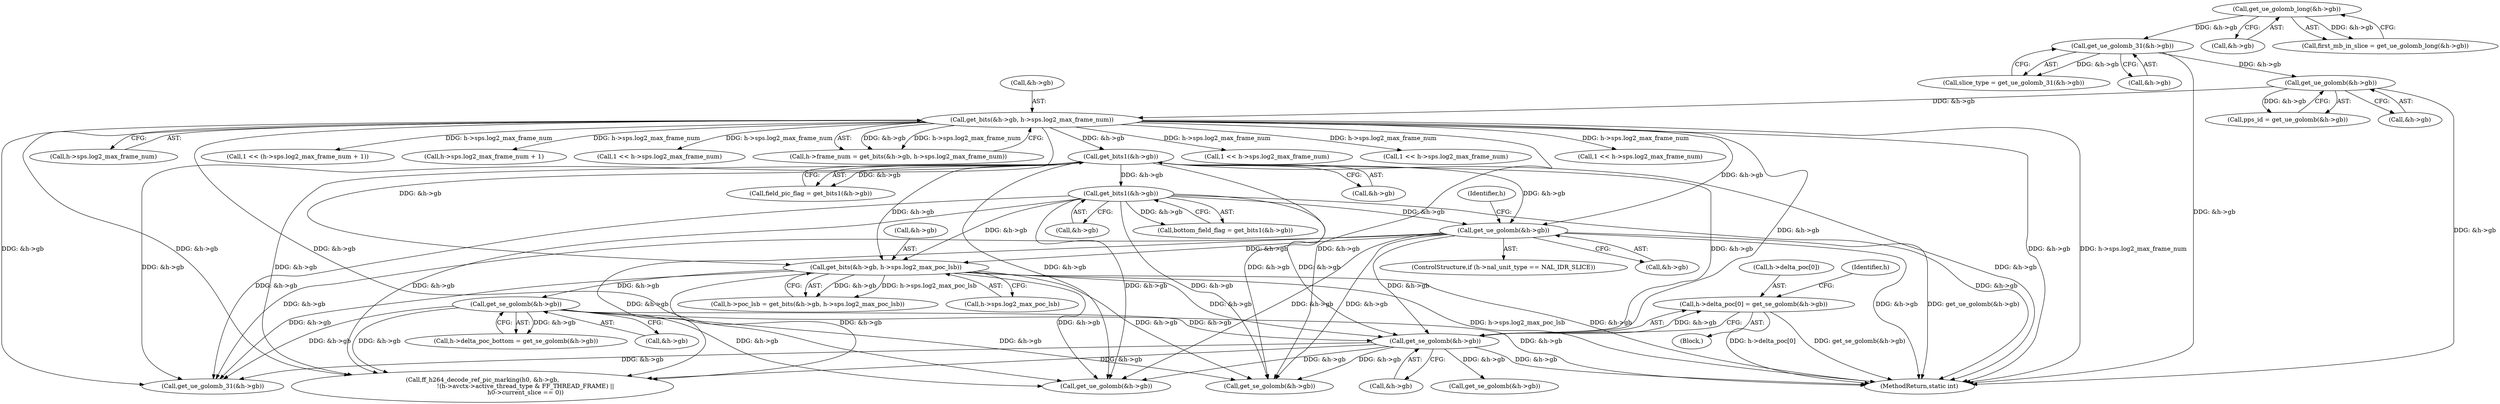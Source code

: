 digraph "0_FFmpeg_29ffeef5e73b8f41ff3a3f2242d356759c66f91f@array" {
"1002180" [label="(Call,h->delta_poc[0] = get_se_golomb(&h->gb))"];
"1002186" [label="(Call,get_se_golomb(&h->gb))"];
"1002113" [label="(Call,get_ue_golomb(&h->gb))"];
"1001073" [label="(Call,get_bits1(&h->gb))"];
"1000997" [label="(Call,get_bits(&h->gb, h->sps.log2_max_frame_num))"];
"1000300" [label="(Call,get_ue_golomb(&h->gb))"];
"1000230" [label="(Call,get_ue_golomb_31(&h->gb))"];
"1000168" [label="(Call,get_ue_golomb_long(&h->gb))"];
"1001083" [label="(Call,get_bits1(&h->gb))"];
"1002159" [label="(Call,get_se_golomb(&h->gb))"];
"1002131" [label="(Call,get_bits(&h->gb, h->sps.log2_max_poc_lsb))"];
"1001071" [label="(Call,field_pic_flag = get_bits1(&h->gb))"];
"1002211" [label="(Call,get_se_golomb(&h->gb))"];
"1002402" [label="(Call,ff_h264_decode_ref_pic_marking(h0, &h->gb,\n                                             !(h->avctx->active_thread_type & FF_THREAD_FRAME) ||\n                                             h0->current_slice == 0))"];
"1000301" [label="(Call,&h->gb)"];
"1002122" [label="(Identifier,h)"];
"1002127" [label="(Call,h->poc_lsb = get_bits(&h->gb, h->sps.log2_max_poc_lsb))"];
"1000228" [label="(Call,slice_type = get_ue_golomb_31(&h->gb))"];
"1001002" [label="(Call,h->sps.log2_max_frame_num)"];
"1000230" [label="(Call,get_ue_golomb_31(&h->gb))"];
"1002159" [label="(Call,get_se_golomb(&h->gb))"];
"1002187" [label="(Call,&h->gb)"];
"1002529" [label="(Call,get_se_golomb(&h->gb))"];
"1002131" [label="(Call,get_bits(&h->gb, h->sps.log2_max_poc_lsb))"];
"1000998" [label="(Call,&h->gb)"];
"1002107" [label="(ControlStructure,if (h->nal_unit_type == NAL_IDR_SLICE))"];
"1000231" [label="(Call,&h->gb)"];
"1002155" [label="(Call,h->delta_poc_bottom = get_se_golomb(&h->gb))"];
"1002098" [label="(Call,1 << (h->sps.log2_max_frame_num + 1))"];
"1002100" [label="(Call,h->sps.log2_max_frame_num + 1)"];
"1000298" [label="(Call,pps_id = get_ue_golomb(&h->gb))"];
"1000168" [label="(Call,get_ue_golomb_long(&h->gb))"];
"1001547" [label="(Call,1 << h->sps.log2_max_frame_num)"];
"1002186" [label="(Call,get_se_golomb(&h->gb))"];
"1000169" [label="(Call,&h->gb)"];
"1001074" [label="(Call,&h->gb)"];
"1000993" [label="(Call,h->frame_num = get_bits(&h->gb, h->sps.log2_max_frame_num))"];
"1001073" [label="(Call,get_bits1(&h->gb))"];
"1003426" [label="(MethodReturn,static int)"];
"1002136" [label="(Call,h->sps.log2_max_poc_lsb)"];
"1002132" [label="(Call,&h->gb)"];
"1002074" [label="(Call,1 << h->sps.log2_max_frame_num)"];
"1001208" [label="(Call,1 << h->sps.log2_max_frame_num)"];
"1002493" [label="(Call,get_ue_golomb_31(&h->gb))"];
"1001083" [label="(Call,get_bits1(&h->gb))"];
"1001084" [label="(Call,&h->gb)"];
"1002160" [label="(Call,&h->gb)"];
"1001470" [label="(Call,1 << h->sps.log2_max_frame_num)"];
"1000166" [label="(Call,first_mb_in_slice = get_ue_golomb_long(&h->gb))"];
"1002239" [label="(Call,get_ue_golomb(&h->gb))"];
"1002180" [label="(Call,h->delta_poc[0] = get_se_golomb(&h->gb))"];
"1002196" [label="(Identifier,h)"];
"1000300" [label="(Call,get_ue_golomb(&h->gb))"];
"1002179" [label="(Block,)"];
"1002181" [label="(Call,h->delta_poc[0])"];
"1001081" [label="(Call,bottom_field_flag = get_bits1(&h->gb))"];
"1000997" [label="(Call,get_bits(&h->gb, h->sps.log2_max_frame_num))"];
"1002113" [label="(Call,get_ue_golomb(&h->gb))"];
"1002114" [label="(Call,&h->gb)"];
"1002180" -> "1002179"  [label="AST: "];
"1002180" -> "1002186"  [label="CFG: "];
"1002181" -> "1002180"  [label="AST: "];
"1002186" -> "1002180"  [label="AST: "];
"1002196" -> "1002180"  [label="CFG: "];
"1002180" -> "1003426"  [label="DDG: get_se_golomb(&h->gb)"];
"1002180" -> "1003426"  [label="DDG: h->delta_poc[0]"];
"1002186" -> "1002180"  [label="DDG: &h->gb"];
"1002186" -> "1002187"  [label="CFG: "];
"1002187" -> "1002186"  [label="AST: "];
"1002186" -> "1003426"  [label="DDG: &h->gb"];
"1002113" -> "1002186"  [label="DDG: &h->gb"];
"1001073" -> "1002186"  [label="DDG: &h->gb"];
"1000997" -> "1002186"  [label="DDG: &h->gb"];
"1002159" -> "1002186"  [label="DDG: &h->gb"];
"1001083" -> "1002186"  [label="DDG: &h->gb"];
"1002131" -> "1002186"  [label="DDG: &h->gb"];
"1002186" -> "1002211"  [label="DDG: &h->gb"];
"1002186" -> "1002239"  [label="DDG: &h->gb"];
"1002186" -> "1002402"  [label="DDG: &h->gb"];
"1002186" -> "1002493"  [label="DDG: &h->gb"];
"1002186" -> "1002529"  [label="DDG: &h->gb"];
"1002113" -> "1002107"  [label="AST: "];
"1002113" -> "1002114"  [label="CFG: "];
"1002114" -> "1002113"  [label="AST: "];
"1002122" -> "1002113"  [label="CFG: "];
"1002113" -> "1003426"  [label="DDG: &h->gb"];
"1002113" -> "1003426"  [label="DDG: get_ue_golomb(&h->gb)"];
"1001073" -> "1002113"  [label="DDG: &h->gb"];
"1000997" -> "1002113"  [label="DDG: &h->gb"];
"1001083" -> "1002113"  [label="DDG: &h->gb"];
"1002113" -> "1002131"  [label="DDG: &h->gb"];
"1002113" -> "1002239"  [label="DDG: &h->gb"];
"1002113" -> "1002402"  [label="DDG: &h->gb"];
"1002113" -> "1002493"  [label="DDG: &h->gb"];
"1002113" -> "1002529"  [label="DDG: &h->gb"];
"1001073" -> "1001071"  [label="AST: "];
"1001073" -> "1001074"  [label="CFG: "];
"1001074" -> "1001073"  [label="AST: "];
"1001071" -> "1001073"  [label="CFG: "];
"1001073" -> "1003426"  [label="DDG: &h->gb"];
"1001073" -> "1001071"  [label="DDG: &h->gb"];
"1000997" -> "1001073"  [label="DDG: &h->gb"];
"1001073" -> "1001083"  [label="DDG: &h->gb"];
"1001073" -> "1002131"  [label="DDG: &h->gb"];
"1001073" -> "1002239"  [label="DDG: &h->gb"];
"1001073" -> "1002402"  [label="DDG: &h->gb"];
"1001073" -> "1002493"  [label="DDG: &h->gb"];
"1001073" -> "1002529"  [label="DDG: &h->gb"];
"1000997" -> "1000993"  [label="AST: "];
"1000997" -> "1001002"  [label="CFG: "];
"1000998" -> "1000997"  [label="AST: "];
"1001002" -> "1000997"  [label="AST: "];
"1000993" -> "1000997"  [label="CFG: "];
"1000997" -> "1003426"  [label="DDG: &h->gb"];
"1000997" -> "1003426"  [label="DDG: h->sps.log2_max_frame_num"];
"1000997" -> "1000993"  [label="DDG: &h->gb"];
"1000997" -> "1000993"  [label="DDG: h->sps.log2_max_frame_num"];
"1000300" -> "1000997"  [label="DDG: &h->gb"];
"1000997" -> "1001208"  [label="DDG: h->sps.log2_max_frame_num"];
"1000997" -> "1001470"  [label="DDG: h->sps.log2_max_frame_num"];
"1000997" -> "1001547"  [label="DDG: h->sps.log2_max_frame_num"];
"1000997" -> "1002074"  [label="DDG: h->sps.log2_max_frame_num"];
"1000997" -> "1002098"  [label="DDG: h->sps.log2_max_frame_num"];
"1000997" -> "1002100"  [label="DDG: h->sps.log2_max_frame_num"];
"1000997" -> "1002131"  [label="DDG: &h->gb"];
"1000997" -> "1002239"  [label="DDG: &h->gb"];
"1000997" -> "1002402"  [label="DDG: &h->gb"];
"1000997" -> "1002493"  [label="DDG: &h->gb"];
"1000997" -> "1002529"  [label="DDG: &h->gb"];
"1000300" -> "1000298"  [label="AST: "];
"1000300" -> "1000301"  [label="CFG: "];
"1000301" -> "1000300"  [label="AST: "];
"1000298" -> "1000300"  [label="CFG: "];
"1000300" -> "1003426"  [label="DDG: &h->gb"];
"1000300" -> "1000298"  [label="DDG: &h->gb"];
"1000230" -> "1000300"  [label="DDG: &h->gb"];
"1000230" -> "1000228"  [label="AST: "];
"1000230" -> "1000231"  [label="CFG: "];
"1000231" -> "1000230"  [label="AST: "];
"1000228" -> "1000230"  [label="CFG: "];
"1000230" -> "1003426"  [label="DDG: &h->gb"];
"1000230" -> "1000228"  [label="DDG: &h->gb"];
"1000168" -> "1000230"  [label="DDG: &h->gb"];
"1000168" -> "1000166"  [label="AST: "];
"1000168" -> "1000169"  [label="CFG: "];
"1000169" -> "1000168"  [label="AST: "];
"1000166" -> "1000168"  [label="CFG: "];
"1000168" -> "1000166"  [label="DDG: &h->gb"];
"1001083" -> "1001081"  [label="AST: "];
"1001083" -> "1001084"  [label="CFG: "];
"1001084" -> "1001083"  [label="AST: "];
"1001081" -> "1001083"  [label="CFG: "];
"1001083" -> "1003426"  [label="DDG: &h->gb"];
"1001083" -> "1001081"  [label="DDG: &h->gb"];
"1001083" -> "1002131"  [label="DDG: &h->gb"];
"1001083" -> "1002239"  [label="DDG: &h->gb"];
"1001083" -> "1002402"  [label="DDG: &h->gb"];
"1001083" -> "1002493"  [label="DDG: &h->gb"];
"1001083" -> "1002529"  [label="DDG: &h->gb"];
"1002159" -> "1002155"  [label="AST: "];
"1002159" -> "1002160"  [label="CFG: "];
"1002160" -> "1002159"  [label="AST: "];
"1002155" -> "1002159"  [label="CFG: "];
"1002159" -> "1003426"  [label="DDG: &h->gb"];
"1002159" -> "1002155"  [label="DDG: &h->gb"];
"1002131" -> "1002159"  [label="DDG: &h->gb"];
"1002159" -> "1002239"  [label="DDG: &h->gb"];
"1002159" -> "1002402"  [label="DDG: &h->gb"];
"1002159" -> "1002493"  [label="DDG: &h->gb"];
"1002159" -> "1002529"  [label="DDG: &h->gb"];
"1002131" -> "1002127"  [label="AST: "];
"1002131" -> "1002136"  [label="CFG: "];
"1002132" -> "1002131"  [label="AST: "];
"1002136" -> "1002131"  [label="AST: "];
"1002127" -> "1002131"  [label="CFG: "];
"1002131" -> "1003426"  [label="DDG: &h->gb"];
"1002131" -> "1003426"  [label="DDG: h->sps.log2_max_poc_lsb"];
"1002131" -> "1002127"  [label="DDG: &h->gb"];
"1002131" -> "1002127"  [label="DDG: h->sps.log2_max_poc_lsb"];
"1002131" -> "1002239"  [label="DDG: &h->gb"];
"1002131" -> "1002402"  [label="DDG: &h->gb"];
"1002131" -> "1002493"  [label="DDG: &h->gb"];
"1002131" -> "1002529"  [label="DDG: &h->gb"];
}
